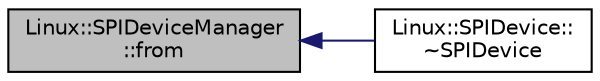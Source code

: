 digraph "Linux::SPIDeviceManager::from"
{
 // INTERACTIVE_SVG=YES
  edge [fontname="Helvetica",fontsize="10",labelfontname="Helvetica",labelfontsize="10"];
  node [fontname="Helvetica",fontsize="10",shape=record];
  rankdir="LR";
  Node1 [label="Linux::SPIDeviceManager\l::from",height=0.2,width=0.4,color="black", fillcolor="grey75", style="filled", fontcolor="black"];
  Node1 -> Node2 [dir="back",color="midnightblue",fontsize="10",style="solid",fontname="Helvetica"];
  Node2 [label="Linux::SPIDevice::\l~SPIDevice",height=0.2,width=0.4,color="black", fillcolor="white", style="filled",URL="$classLinux_1_1SPIDevice.html#ae7b9521882d4006df741b535084f02ad"];
}
